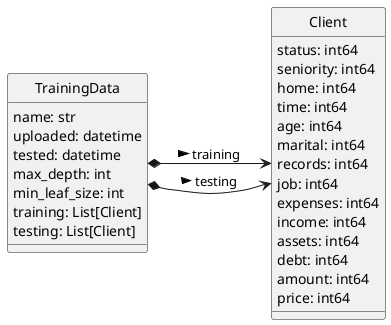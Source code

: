 @startuml
'logical_view_2'
left to right direction
skinparam monochrome true
skinparam handwritten false
skinparam shadowing false
hide class circle

class TrainingData {

    name: str
    uploaded: datetime
    tested: datetime
    max_depth: int
    min_leaf_size: int
    training: List[Client]
    testing: List[Client]

}
class Client {

    status: int64
    seniority: int64
    home: int64
    time: int64
    age: int64
    marital: int64
    records: int64
    job: int64
    expenses: int64
    income: int64
    assets: int64
    debt: int64
    amount: int64
    price: int64
    
}
TrainingData *--> Client : training >
TrainingData *--> Client : testing >
@enduml
